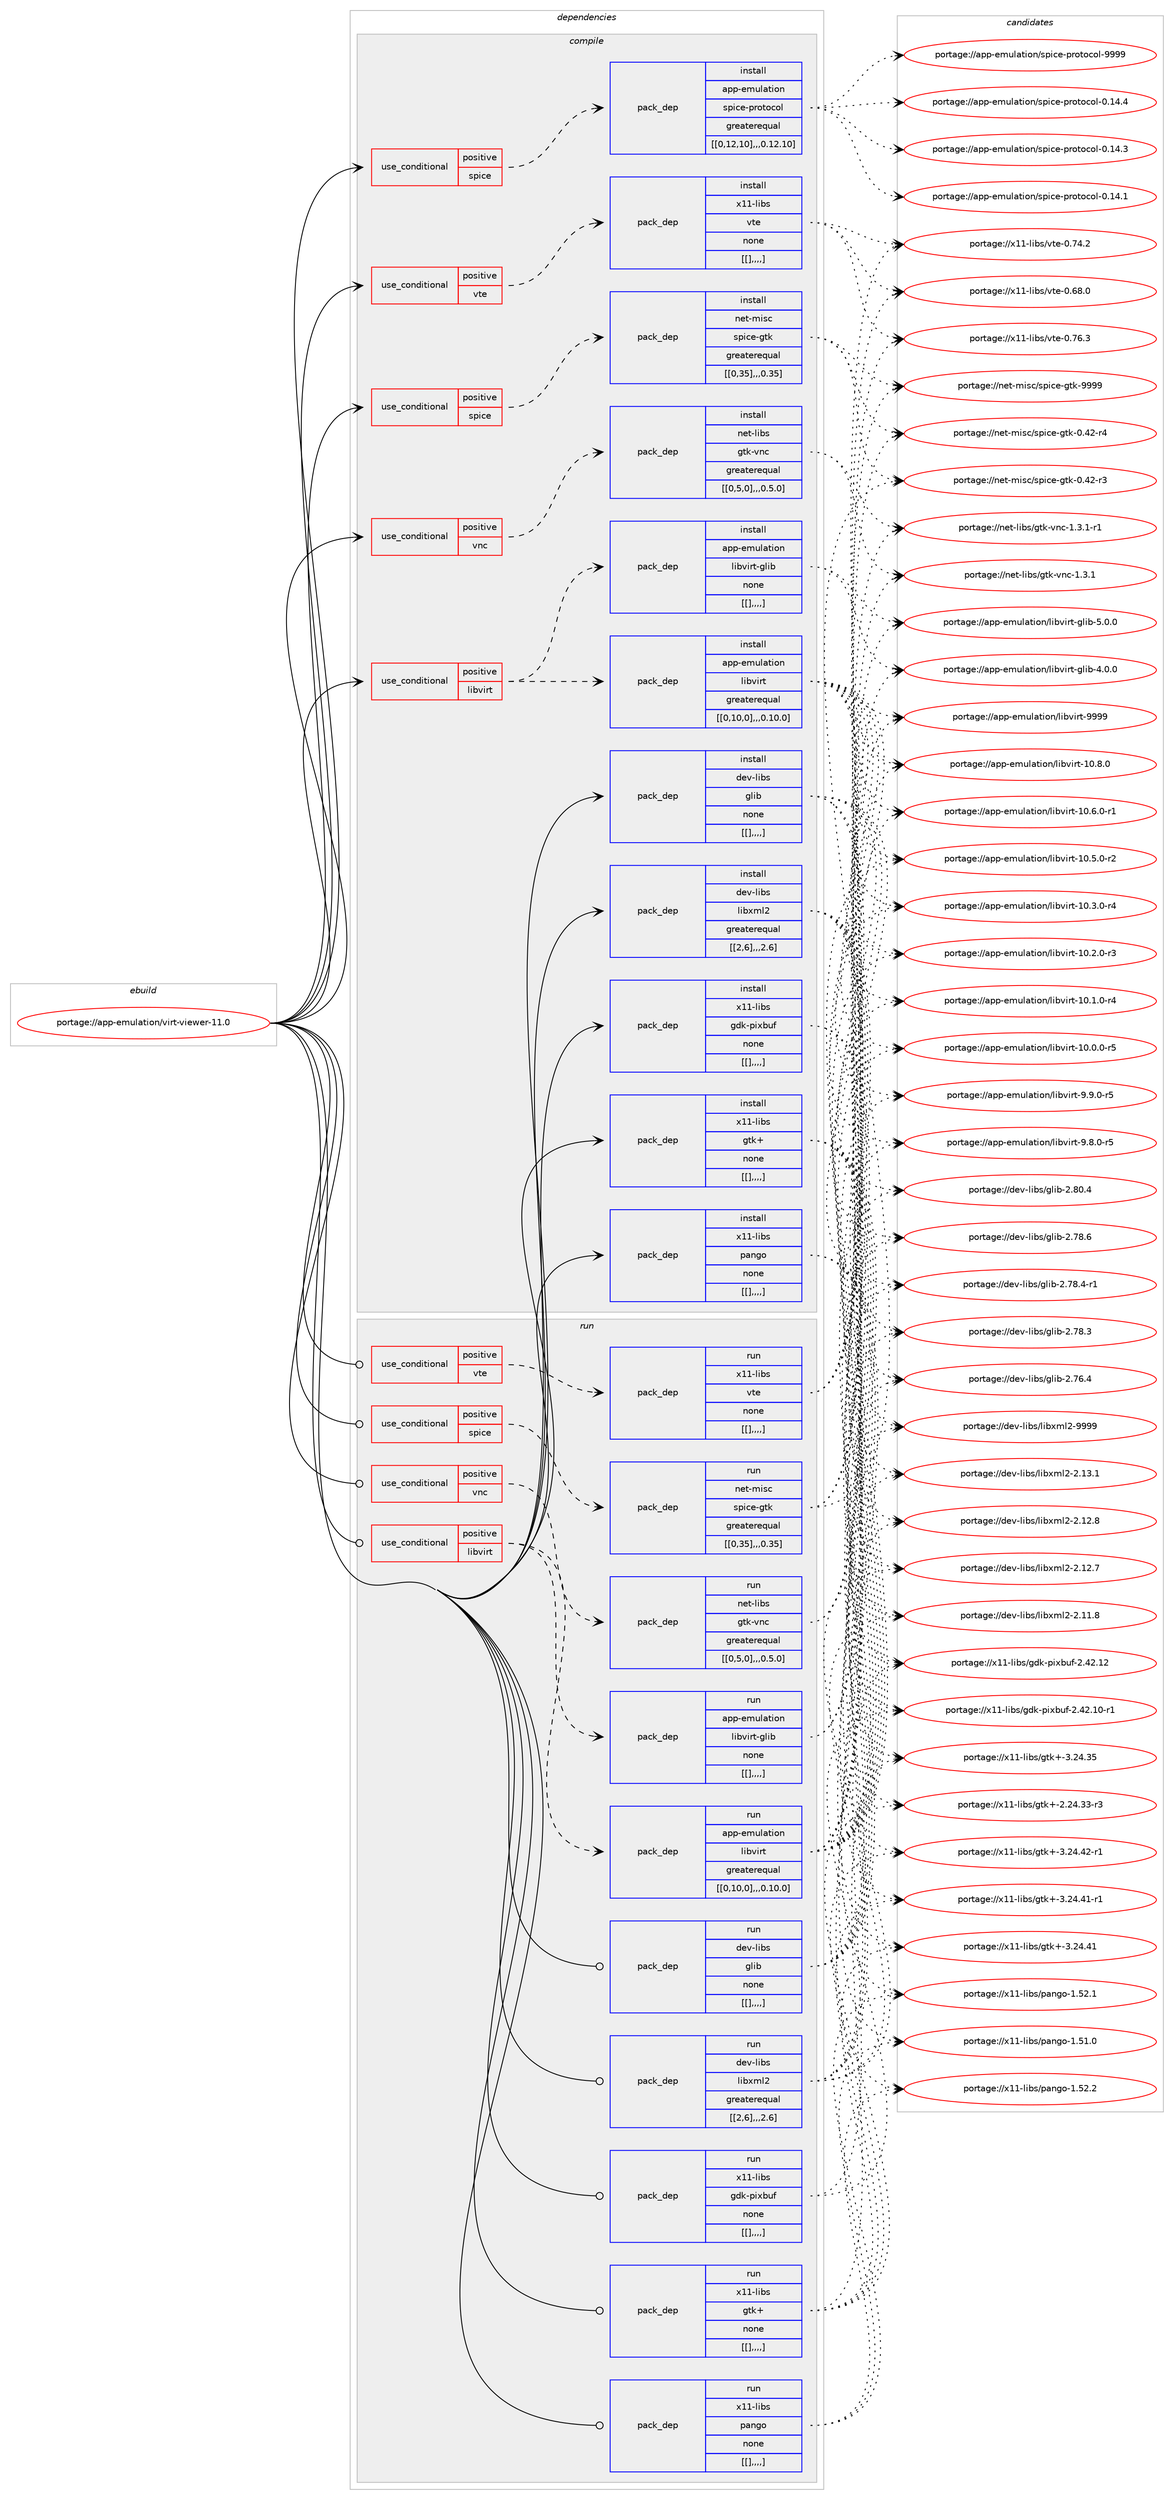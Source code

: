 digraph prolog {

# *************
# Graph options
# *************

newrank=true;
concentrate=true;
compound=true;
graph [rankdir=LR,fontname=Helvetica,fontsize=10,ranksep=1.5];#, ranksep=2.5, nodesep=0.2];
edge  [arrowhead=vee];
node  [fontname=Helvetica,fontsize=10];

# **********
# The ebuild
# **********

subgraph cluster_leftcol {
color=gray;
label=<<i>ebuild</i>>;
id [label="portage://app-emulation/virt-viewer-11.0", color=red, width=4, href="../app-emulation/virt-viewer-11.0.svg"];
}

# ****************
# The dependencies
# ****************

subgraph cluster_midcol {
color=gray;
label=<<i>dependencies</i>>;
subgraph cluster_compile {
fillcolor="#eeeeee";
style=filled;
label=<<i>compile</i>>;
subgraph cond7484 {
dependency26861 [label=<<TABLE BORDER="0" CELLBORDER="1" CELLSPACING="0" CELLPADDING="4"><TR><TD ROWSPAN="3" CELLPADDING="10">use_conditional</TD></TR><TR><TD>positive</TD></TR><TR><TD>libvirt</TD></TR></TABLE>>, shape=none, color=red];
subgraph pack19253 {
dependency26908 [label=<<TABLE BORDER="0" CELLBORDER="1" CELLSPACING="0" CELLPADDING="4" WIDTH="220"><TR><TD ROWSPAN="6" CELLPADDING="30">pack_dep</TD></TR><TR><TD WIDTH="110">install</TD></TR><TR><TD>app-emulation</TD></TR><TR><TD>libvirt</TD></TR><TR><TD>greaterequal</TD></TR><TR><TD>[[0,10,0],,,0.10.0]</TD></TR></TABLE>>, shape=none, color=blue];
}
dependency26861:e -> dependency26908:w [weight=20,style="dashed",arrowhead="vee"];
subgraph pack19256 {
dependency26913 [label=<<TABLE BORDER="0" CELLBORDER="1" CELLSPACING="0" CELLPADDING="4" WIDTH="220"><TR><TD ROWSPAN="6" CELLPADDING="30">pack_dep</TD></TR><TR><TD WIDTH="110">install</TD></TR><TR><TD>app-emulation</TD></TR><TR><TD>libvirt-glib</TD></TR><TR><TD>none</TD></TR><TR><TD>[[],,,,]</TD></TR></TABLE>>, shape=none, color=blue];
}
dependency26861:e -> dependency26913:w [weight=20,style="dashed",arrowhead="vee"];
}
id:e -> dependency26861:w [weight=20,style="solid",arrowhead="vee"];
subgraph cond7518 {
dependency26976 [label=<<TABLE BORDER="0" CELLBORDER="1" CELLSPACING="0" CELLPADDING="4"><TR><TD ROWSPAN="3" CELLPADDING="10">use_conditional</TD></TR><TR><TD>positive</TD></TR><TR><TD>spice</TD></TR></TABLE>>, shape=none, color=red];
subgraph pack19318 {
dependency27006 [label=<<TABLE BORDER="0" CELLBORDER="1" CELLSPACING="0" CELLPADDING="4" WIDTH="220"><TR><TD ROWSPAN="6" CELLPADDING="30">pack_dep</TD></TR><TR><TD WIDTH="110">install</TD></TR><TR><TD>app-emulation</TD></TR><TR><TD>spice-protocol</TD></TR><TR><TD>greaterequal</TD></TR><TR><TD>[[0,12,10],,,0.12.10]</TD></TR></TABLE>>, shape=none, color=blue];
}
dependency26976:e -> dependency27006:w [weight=20,style="dashed",arrowhead="vee"];
}
id:e -> dependency26976:w [weight=20,style="solid",arrowhead="vee"];
subgraph cond7532 {
dependency27029 [label=<<TABLE BORDER="0" CELLBORDER="1" CELLSPACING="0" CELLPADDING="4"><TR><TD ROWSPAN="3" CELLPADDING="10">use_conditional</TD></TR><TR><TD>positive</TD></TR><TR><TD>spice</TD></TR></TABLE>>, shape=none, color=red];
subgraph pack19338 {
dependency27033 [label=<<TABLE BORDER="0" CELLBORDER="1" CELLSPACING="0" CELLPADDING="4" WIDTH="220"><TR><TD ROWSPAN="6" CELLPADDING="30">pack_dep</TD></TR><TR><TD WIDTH="110">install</TD></TR><TR><TD>net-misc</TD></TR><TR><TD>spice-gtk</TD></TR><TR><TD>greaterequal</TD></TR><TR><TD>[[0,35],,,0.35]</TD></TR></TABLE>>, shape=none, color=blue];
}
dependency27029:e -> dependency27033:w [weight=20,style="dashed",arrowhead="vee"];
}
id:e -> dependency27029:w [weight=20,style="solid",arrowhead="vee"];
subgraph cond7546 {
dependency27065 [label=<<TABLE BORDER="0" CELLBORDER="1" CELLSPACING="0" CELLPADDING="4"><TR><TD ROWSPAN="3" CELLPADDING="10">use_conditional</TD></TR><TR><TD>positive</TD></TR><TR><TD>vnc</TD></TR></TABLE>>, shape=none, color=red];
subgraph pack19357 {
dependency27133 [label=<<TABLE BORDER="0" CELLBORDER="1" CELLSPACING="0" CELLPADDING="4" WIDTH="220"><TR><TD ROWSPAN="6" CELLPADDING="30">pack_dep</TD></TR><TR><TD WIDTH="110">install</TD></TR><TR><TD>net-libs</TD></TR><TR><TD>gtk-vnc</TD></TR><TR><TD>greaterequal</TD></TR><TR><TD>[[0,5,0],,,0.5.0]</TD></TR></TABLE>>, shape=none, color=blue];
}
dependency27065:e -> dependency27133:w [weight=20,style="dashed",arrowhead="vee"];
}
id:e -> dependency27065:w [weight=20,style="solid",arrowhead="vee"];
subgraph cond7579 {
dependency27139 [label=<<TABLE BORDER="0" CELLBORDER="1" CELLSPACING="0" CELLPADDING="4"><TR><TD ROWSPAN="3" CELLPADDING="10">use_conditional</TD></TR><TR><TD>positive</TD></TR><TR><TD>vte</TD></TR></TABLE>>, shape=none, color=red];
subgraph pack19411 {
dependency27160 [label=<<TABLE BORDER="0" CELLBORDER="1" CELLSPACING="0" CELLPADDING="4" WIDTH="220"><TR><TD ROWSPAN="6" CELLPADDING="30">pack_dep</TD></TR><TR><TD WIDTH="110">install</TD></TR><TR><TD>x11-libs</TD></TR><TR><TD>vte</TD></TR><TR><TD>none</TD></TR><TR><TD>[[],,,,]</TD></TR></TABLE>>, shape=none, color=blue];
}
dependency27139:e -> dependency27160:w [weight=20,style="dashed",arrowhead="vee"];
}
id:e -> dependency27139:w [weight=20,style="solid",arrowhead="vee"];
subgraph pack19429 {
dependency27163 [label=<<TABLE BORDER="0" CELLBORDER="1" CELLSPACING="0" CELLPADDING="4" WIDTH="220"><TR><TD ROWSPAN="6" CELLPADDING="30">pack_dep</TD></TR><TR><TD WIDTH="110">install</TD></TR><TR><TD>dev-libs</TD></TR><TR><TD>glib</TD></TR><TR><TD>none</TD></TR><TR><TD>[[],,,,]</TD></TR></TABLE>>, shape=none, color=blue];
}
id:e -> dependency27163:w [weight=20,style="solid",arrowhead="vee"];
subgraph pack19527 {
dependency27318 [label=<<TABLE BORDER="0" CELLBORDER="1" CELLSPACING="0" CELLPADDING="4" WIDTH="220"><TR><TD ROWSPAN="6" CELLPADDING="30">pack_dep</TD></TR><TR><TD WIDTH="110">install</TD></TR><TR><TD>dev-libs</TD></TR><TR><TD>libxml2</TD></TR><TR><TD>greaterequal</TD></TR><TR><TD>[[2,6],,,2.6]</TD></TR></TABLE>>, shape=none, color=blue];
}
id:e -> dependency27318:w [weight=20,style="solid",arrowhead="vee"];
subgraph pack19530 {
dependency27327 [label=<<TABLE BORDER="0" CELLBORDER="1" CELLSPACING="0" CELLPADDING="4" WIDTH="220"><TR><TD ROWSPAN="6" CELLPADDING="30">pack_dep</TD></TR><TR><TD WIDTH="110">install</TD></TR><TR><TD>x11-libs</TD></TR><TR><TD>gdk-pixbuf</TD></TR><TR><TD>none</TD></TR><TR><TD>[[],,,,]</TD></TR></TABLE>>, shape=none, color=blue];
}
id:e -> dependency27327:w [weight=20,style="solid",arrowhead="vee"];
subgraph pack19560 {
dependency27360 [label=<<TABLE BORDER="0" CELLBORDER="1" CELLSPACING="0" CELLPADDING="4" WIDTH="220"><TR><TD ROWSPAN="6" CELLPADDING="30">pack_dep</TD></TR><TR><TD WIDTH="110">install</TD></TR><TR><TD>x11-libs</TD></TR><TR><TD>gtk+</TD></TR><TR><TD>none</TD></TR><TR><TD>[[],,,,]</TD></TR></TABLE>>, shape=none, color=blue];
}
id:e -> dependency27360:w [weight=20,style="solid",arrowhead="vee"];
subgraph pack19566 {
dependency27365 [label=<<TABLE BORDER="0" CELLBORDER="1" CELLSPACING="0" CELLPADDING="4" WIDTH="220"><TR><TD ROWSPAN="6" CELLPADDING="30">pack_dep</TD></TR><TR><TD WIDTH="110">install</TD></TR><TR><TD>x11-libs</TD></TR><TR><TD>pango</TD></TR><TR><TD>none</TD></TR><TR><TD>[[],,,,]</TD></TR></TABLE>>, shape=none, color=blue];
}
id:e -> dependency27365:w [weight=20,style="solid",arrowhead="vee"];
}
subgraph cluster_compileandrun {
fillcolor="#eeeeee";
style=filled;
label=<<i>compile and run</i>>;
}
subgraph cluster_run {
fillcolor="#eeeeee";
style=filled;
label=<<i>run</i>>;
subgraph cond7677 {
dependency27488 [label=<<TABLE BORDER="0" CELLBORDER="1" CELLSPACING="0" CELLPADDING="4"><TR><TD ROWSPAN="3" CELLPADDING="10">use_conditional</TD></TR><TR><TD>positive</TD></TR><TR><TD>libvirt</TD></TR></TABLE>>, shape=none, color=red];
subgraph pack19733 {
dependency27657 [label=<<TABLE BORDER="0" CELLBORDER="1" CELLSPACING="0" CELLPADDING="4" WIDTH="220"><TR><TD ROWSPAN="6" CELLPADDING="30">pack_dep</TD></TR><TR><TD WIDTH="110">run</TD></TR><TR><TD>app-emulation</TD></TR><TR><TD>libvirt</TD></TR><TR><TD>greaterequal</TD></TR><TR><TD>[[0,10,0],,,0.10.0]</TD></TR></TABLE>>, shape=none, color=blue];
}
dependency27488:e -> dependency27657:w [weight=20,style="dashed",arrowhead="vee"];
subgraph pack19766 {
dependency27663 [label=<<TABLE BORDER="0" CELLBORDER="1" CELLSPACING="0" CELLPADDING="4" WIDTH="220"><TR><TD ROWSPAN="6" CELLPADDING="30">pack_dep</TD></TR><TR><TD WIDTH="110">run</TD></TR><TR><TD>app-emulation</TD></TR><TR><TD>libvirt-glib</TD></TR><TR><TD>none</TD></TR><TR><TD>[[],,,,]</TD></TR></TABLE>>, shape=none, color=blue];
}
dependency27488:e -> dependency27663:w [weight=20,style="dashed",arrowhead="vee"];
}
id:e -> dependency27488:w [weight=20,style="solid",arrowhead="odot"];
subgraph cond7749 {
dependency27696 [label=<<TABLE BORDER="0" CELLBORDER="1" CELLSPACING="0" CELLPADDING="4"><TR><TD ROWSPAN="3" CELLPADDING="10">use_conditional</TD></TR><TR><TD>positive</TD></TR><TR><TD>spice</TD></TR></TABLE>>, shape=none, color=red];
subgraph pack19805 {
dependency27753 [label=<<TABLE BORDER="0" CELLBORDER="1" CELLSPACING="0" CELLPADDING="4" WIDTH="220"><TR><TD ROWSPAN="6" CELLPADDING="30">pack_dep</TD></TR><TR><TD WIDTH="110">run</TD></TR><TR><TD>net-misc</TD></TR><TR><TD>spice-gtk</TD></TR><TR><TD>greaterequal</TD></TR><TR><TD>[[0,35],,,0.35]</TD></TR></TABLE>>, shape=none, color=blue];
}
dependency27696:e -> dependency27753:w [weight=20,style="dashed",arrowhead="vee"];
}
id:e -> dependency27696:w [weight=20,style="solid",arrowhead="odot"];
subgraph cond7789 {
dependency27896 [label=<<TABLE BORDER="0" CELLBORDER="1" CELLSPACING="0" CELLPADDING="4"><TR><TD ROWSPAN="3" CELLPADDING="10">use_conditional</TD></TR><TR><TD>positive</TD></TR><TR><TD>vnc</TD></TR></TABLE>>, shape=none, color=red];
subgraph pack19947 {
dependency27945 [label=<<TABLE BORDER="0" CELLBORDER="1" CELLSPACING="0" CELLPADDING="4" WIDTH="220"><TR><TD ROWSPAN="6" CELLPADDING="30">pack_dep</TD></TR><TR><TD WIDTH="110">run</TD></TR><TR><TD>net-libs</TD></TR><TR><TD>gtk-vnc</TD></TR><TR><TD>greaterequal</TD></TR><TR><TD>[[0,5,0],,,0.5.0]</TD></TR></TABLE>>, shape=none, color=blue];
}
dependency27896:e -> dependency27945:w [weight=20,style="dashed",arrowhead="vee"];
}
id:e -> dependency27896:w [weight=20,style="solid",arrowhead="odot"];
subgraph cond7814 {
dependency27954 [label=<<TABLE BORDER="0" CELLBORDER="1" CELLSPACING="0" CELLPADDING="4"><TR><TD ROWSPAN="3" CELLPADDING="10">use_conditional</TD></TR><TR><TD>positive</TD></TR><TR><TD>vte</TD></TR></TABLE>>, shape=none, color=red];
subgraph pack19999 {
dependency28002 [label=<<TABLE BORDER="0" CELLBORDER="1" CELLSPACING="0" CELLPADDING="4" WIDTH="220"><TR><TD ROWSPAN="6" CELLPADDING="30">pack_dep</TD></TR><TR><TD WIDTH="110">run</TD></TR><TR><TD>x11-libs</TD></TR><TR><TD>vte</TD></TR><TR><TD>none</TD></TR><TR><TD>[[],,,,]</TD></TR></TABLE>>, shape=none, color=blue];
}
dependency27954:e -> dependency28002:w [weight=20,style="dashed",arrowhead="vee"];
}
id:e -> dependency27954:w [weight=20,style="solid",arrowhead="odot"];
subgraph pack20027 {
dependency28074 [label=<<TABLE BORDER="0" CELLBORDER="1" CELLSPACING="0" CELLPADDING="4" WIDTH="220"><TR><TD ROWSPAN="6" CELLPADDING="30">pack_dep</TD></TR><TR><TD WIDTH="110">run</TD></TR><TR><TD>dev-libs</TD></TR><TR><TD>glib</TD></TR><TR><TD>none</TD></TR><TR><TD>[[],,,,]</TD></TR></TABLE>>, shape=none, color=blue];
}
id:e -> dependency28074:w [weight=20,style="solid",arrowhead="odot"];
subgraph pack20053 {
dependency28148 [label=<<TABLE BORDER="0" CELLBORDER="1" CELLSPACING="0" CELLPADDING="4" WIDTH="220"><TR><TD ROWSPAN="6" CELLPADDING="30">pack_dep</TD></TR><TR><TD WIDTH="110">run</TD></TR><TR><TD>dev-libs</TD></TR><TR><TD>libxml2</TD></TR><TR><TD>greaterequal</TD></TR><TR><TD>[[2,6],,,2.6]</TD></TR></TABLE>>, shape=none, color=blue];
}
id:e -> dependency28148:w [weight=20,style="solid",arrowhead="odot"];
subgraph pack20110 {
dependency28278 [label=<<TABLE BORDER="0" CELLBORDER="1" CELLSPACING="0" CELLPADDING="4" WIDTH="220"><TR><TD ROWSPAN="6" CELLPADDING="30">pack_dep</TD></TR><TR><TD WIDTH="110">run</TD></TR><TR><TD>x11-libs</TD></TR><TR><TD>gdk-pixbuf</TD></TR><TR><TD>none</TD></TR><TR><TD>[[],,,,]</TD></TR></TABLE>>, shape=none, color=blue];
}
id:e -> dependency28278:w [weight=20,style="solid",arrowhead="odot"];
subgraph pack20224 {
dependency28330 [label=<<TABLE BORDER="0" CELLBORDER="1" CELLSPACING="0" CELLPADDING="4" WIDTH="220"><TR><TD ROWSPAN="6" CELLPADDING="30">pack_dep</TD></TR><TR><TD WIDTH="110">run</TD></TR><TR><TD>x11-libs</TD></TR><TR><TD>gtk+</TD></TR><TR><TD>none</TD></TR><TR><TD>[[],,,,]</TD></TR></TABLE>>, shape=none, color=blue];
}
id:e -> dependency28330:w [weight=20,style="solid",arrowhead="odot"];
subgraph pack20239 {
dependency28380 [label=<<TABLE BORDER="0" CELLBORDER="1" CELLSPACING="0" CELLPADDING="4" WIDTH="220"><TR><TD ROWSPAN="6" CELLPADDING="30">pack_dep</TD></TR><TR><TD WIDTH="110">run</TD></TR><TR><TD>x11-libs</TD></TR><TR><TD>pango</TD></TR><TR><TD>none</TD></TR><TR><TD>[[],,,,]</TD></TR></TABLE>>, shape=none, color=blue];
}
id:e -> dependency28380:w [weight=20,style="solid",arrowhead="odot"];
}
}

# **************
# The candidates
# **************

subgraph cluster_choices {
rank=same;
color=gray;
label=<<i>candidates</i>>;

subgraph choice18566 {
color=black;
nodesep=1;
choice97112112451011091171089711610511111047108105981181051141164557575757 [label="portage://app-emulation/libvirt-9999", color=red, width=4,href="../app-emulation/libvirt-9999.svg"];
choice971121124510110911710897116105111110471081059811810511411645494846564648 [label="portage://app-emulation/libvirt-10.8.0", color=red, width=4,href="../app-emulation/libvirt-10.8.0.svg"];
choice9711211245101109117108971161051111104710810598118105114116454948465446484511449 [label="portage://app-emulation/libvirt-10.6.0-r1", color=red, width=4,href="../app-emulation/libvirt-10.6.0-r1.svg"];
choice9711211245101109117108971161051111104710810598118105114116454948465346484511450 [label="portage://app-emulation/libvirt-10.5.0-r2", color=red, width=4,href="../app-emulation/libvirt-10.5.0-r2.svg"];
choice9711211245101109117108971161051111104710810598118105114116454948465146484511452 [label="portage://app-emulation/libvirt-10.3.0-r4", color=red, width=4,href="../app-emulation/libvirt-10.3.0-r4.svg"];
choice9711211245101109117108971161051111104710810598118105114116454948465046484511451 [label="portage://app-emulation/libvirt-10.2.0-r3", color=red, width=4,href="../app-emulation/libvirt-10.2.0-r3.svg"];
choice9711211245101109117108971161051111104710810598118105114116454948464946484511452 [label="portage://app-emulation/libvirt-10.1.0-r4", color=red, width=4,href="../app-emulation/libvirt-10.1.0-r4.svg"];
choice9711211245101109117108971161051111104710810598118105114116454948464846484511453 [label="portage://app-emulation/libvirt-10.0.0-r5", color=red, width=4,href="../app-emulation/libvirt-10.0.0-r5.svg"];
choice97112112451011091171089711610511111047108105981181051141164557465746484511453 [label="portage://app-emulation/libvirt-9.9.0-r5", color=red, width=4,href="../app-emulation/libvirt-9.9.0-r5.svg"];
choice97112112451011091171089711610511111047108105981181051141164557465646484511453 [label="portage://app-emulation/libvirt-9.8.0-r5", color=red, width=4,href="../app-emulation/libvirt-9.8.0-r5.svg"];
dependency26908:e -> choice97112112451011091171089711610511111047108105981181051141164557575757:w [style=dotted,weight="100"];
dependency26908:e -> choice971121124510110911710897116105111110471081059811810511411645494846564648:w [style=dotted,weight="100"];
dependency26908:e -> choice9711211245101109117108971161051111104710810598118105114116454948465446484511449:w [style=dotted,weight="100"];
dependency26908:e -> choice9711211245101109117108971161051111104710810598118105114116454948465346484511450:w [style=dotted,weight="100"];
dependency26908:e -> choice9711211245101109117108971161051111104710810598118105114116454948465146484511452:w [style=dotted,weight="100"];
dependency26908:e -> choice9711211245101109117108971161051111104710810598118105114116454948465046484511451:w [style=dotted,weight="100"];
dependency26908:e -> choice9711211245101109117108971161051111104710810598118105114116454948464946484511452:w [style=dotted,weight="100"];
dependency26908:e -> choice9711211245101109117108971161051111104710810598118105114116454948464846484511453:w [style=dotted,weight="100"];
dependency26908:e -> choice97112112451011091171089711610511111047108105981181051141164557465746484511453:w [style=dotted,weight="100"];
dependency26908:e -> choice97112112451011091171089711610511111047108105981181051141164557465646484511453:w [style=dotted,weight="100"];
}
subgraph choice18567 {
color=black;
nodesep=1;
choice97112112451011091171089711610511111047108105981181051141164510310810598455346484648 [label="portage://app-emulation/libvirt-glib-5.0.0", color=red, width=4,href="../app-emulation/libvirt-glib-5.0.0.svg"];
choice97112112451011091171089711610511111047108105981181051141164510310810598455246484648 [label="portage://app-emulation/libvirt-glib-4.0.0", color=red, width=4,href="../app-emulation/libvirt-glib-4.0.0.svg"];
dependency26913:e -> choice97112112451011091171089711610511111047108105981181051141164510310810598455346484648:w [style=dotted,weight="100"];
dependency26913:e -> choice97112112451011091171089711610511111047108105981181051141164510310810598455246484648:w [style=dotted,weight="100"];
}
subgraph choice18568 {
color=black;
nodesep=1;
choice971121124510110911710897116105111110471151121059910145112114111116111991111084557575757 [label="portage://app-emulation/spice-protocol-9999", color=red, width=4,href="../app-emulation/spice-protocol-9999.svg"];
choice9711211245101109117108971161051111104711511210599101451121141111161119911110845484649524652 [label="portage://app-emulation/spice-protocol-0.14.4", color=red, width=4,href="../app-emulation/spice-protocol-0.14.4.svg"];
choice9711211245101109117108971161051111104711511210599101451121141111161119911110845484649524651 [label="portage://app-emulation/spice-protocol-0.14.3", color=red, width=4,href="../app-emulation/spice-protocol-0.14.3.svg"];
choice9711211245101109117108971161051111104711511210599101451121141111161119911110845484649524649 [label="portage://app-emulation/spice-protocol-0.14.1", color=red, width=4,href="../app-emulation/spice-protocol-0.14.1.svg"];
dependency27006:e -> choice971121124510110911710897116105111110471151121059910145112114111116111991111084557575757:w [style=dotted,weight="100"];
dependency27006:e -> choice9711211245101109117108971161051111104711511210599101451121141111161119911110845484649524652:w [style=dotted,weight="100"];
dependency27006:e -> choice9711211245101109117108971161051111104711511210599101451121141111161119911110845484649524651:w [style=dotted,weight="100"];
dependency27006:e -> choice9711211245101109117108971161051111104711511210599101451121141111161119911110845484649524649:w [style=dotted,weight="100"];
}
subgraph choice18570 {
color=black;
nodesep=1;
choice11010111645109105115994711511210599101451031161074557575757 [label="portage://net-misc/spice-gtk-9999", color=red, width=4,href="../net-misc/spice-gtk-9999.svg"];
choice110101116451091051159947115112105991014510311610745484652504511452 [label="portage://net-misc/spice-gtk-0.42-r4", color=red, width=4,href="../net-misc/spice-gtk-0.42-r4.svg"];
choice110101116451091051159947115112105991014510311610745484652504511451 [label="portage://net-misc/spice-gtk-0.42-r3", color=red, width=4,href="../net-misc/spice-gtk-0.42-r3.svg"];
dependency27033:e -> choice11010111645109105115994711511210599101451031161074557575757:w [style=dotted,weight="100"];
dependency27033:e -> choice110101116451091051159947115112105991014510311610745484652504511452:w [style=dotted,weight="100"];
dependency27033:e -> choice110101116451091051159947115112105991014510311610745484652504511451:w [style=dotted,weight="100"];
}
subgraph choice18573 {
color=black;
nodesep=1;
choice11010111645108105981154710311610745118110994549465146494511449 [label="portage://net-libs/gtk-vnc-1.3.1-r1", color=red, width=4,href="../net-libs/gtk-vnc-1.3.1-r1.svg"];
choice1101011164510810598115471031161074511811099454946514649 [label="portage://net-libs/gtk-vnc-1.3.1", color=red, width=4,href="../net-libs/gtk-vnc-1.3.1.svg"];
dependency27133:e -> choice11010111645108105981154710311610745118110994549465146494511449:w [style=dotted,weight="100"];
dependency27133:e -> choice1101011164510810598115471031161074511811099454946514649:w [style=dotted,weight="100"];
}
subgraph choice18582 {
color=black;
nodesep=1;
choice120494945108105981154711811610145484655544651 [label="portage://x11-libs/vte-0.76.3", color=red, width=4,href="../x11-libs/vte-0.76.3.svg"];
choice120494945108105981154711811610145484655524650 [label="portage://x11-libs/vte-0.74.2", color=red, width=4,href="../x11-libs/vte-0.74.2.svg"];
choice120494945108105981154711811610145484654564648 [label="portage://x11-libs/vte-0.68.0", color=red, width=4,href="../x11-libs/vte-0.68.0.svg"];
dependency27160:e -> choice120494945108105981154711811610145484655544651:w [style=dotted,weight="100"];
dependency27160:e -> choice120494945108105981154711811610145484655524650:w [style=dotted,weight="100"];
dependency27160:e -> choice120494945108105981154711811610145484654564648:w [style=dotted,weight="100"];
}
subgraph choice18585 {
color=black;
nodesep=1;
choice1001011184510810598115471031081059845504656484652 [label="portage://dev-libs/glib-2.80.4", color=red, width=4,href="../dev-libs/glib-2.80.4.svg"];
choice1001011184510810598115471031081059845504655564654 [label="portage://dev-libs/glib-2.78.6", color=red, width=4,href="../dev-libs/glib-2.78.6.svg"];
choice10010111845108105981154710310810598455046555646524511449 [label="portage://dev-libs/glib-2.78.4-r1", color=red, width=4,href="../dev-libs/glib-2.78.4-r1.svg"];
choice1001011184510810598115471031081059845504655564651 [label="portage://dev-libs/glib-2.78.3", color=red, width=4,href="../dev-libs/glib-2.78.3.svg"];
choice1001011184510810598115471031081059845504655544652 [label="portage://dev-libs/glib-2.76.4", color=red, width=4,href="../dev-libs/glib-2.76.4.svg"];
dependency27163:e -> choice1001011184510810598115471031081059845504656484652:w [style=dotted,weight="100"];
dependency27163:e -> choice1001011184510810598115471031081059845504655564654:w [style=dotted,weight="100"];
dependency27163:e -> choice10010111845108105981154710310810598455046555646524511449:w [style=dotted,weight="100"];
dependency27163:e -> choice1001011184510810598115471031081059845504655564651:w [style=dotted,weight="100"];
dependency27163:e -> choice1001011184510810598115471031081059845504655544652:w [style=dotted,weight="100"];
}
subgraph choice18595 {
color=black;
nodesep=1;
choice10010111845108105981154710810598120109108504557575757 [label="portage://dev-libs/libxml2-9999", color=red, width=4,href="../dev-libs/libxml2-9999.svg"];
choice100101118451081059811547108105981201091085045504649514649 [label="portage://dev-libs/libxml2-2.13.1", color=red, width=4,href="../dev-libs/libxml2-2.13.1.svg"];
choice100101118451081059811547108105981201091085045504649504656 [label="portage://dev-libs/libxml2-2.12.8", color=red, width=4,href="../dev-libs/libxml2-2.12.8.svg"];
choice100101118451081059811547108105981201091085045504649504655 [label="portage://dev-libs/libxml2-2.12.7", color=red, width=4,href="../dev-libs/libxml2-2.12.7.svg"];
choice100101118451081059811547108105981201091085045504649494656 [label="portage://dev-libs/libxml2-2.11.8", color=red, width=4,href="../dev-libs/libxml2-2.11.8.svg"];
dependency27318:e -> choice10010111845108105981154710810598120109108504557575757:w [style=dotted,weight="100"];
dependency27318:e -> choice100101118451081059811547108105981201091085045504649514649:w [style=dotted,weight="100"];
dependency27318:e -> choice100101118451081059811547108105981201091085045504649504656:w [style=dotted,weight="100"];
dependency27318:e -> choice100101118451081059811547108105981201091085045504649504655:w [style=dotted,weight="100"];
dependency27318:e -> choice100101118451081059811547108105981201091085045504649494656:w [style=dotted,weight="100"];
}
subgraph choice18599 {
color=black;
nodesep=1;
choice120494945108105981154710310010745112105120981171024550465250464950 [label="portage://x11-libs/gdk-pixbuf-2.42.12", color=red, width=4,href="../x11-libs/gdk-pixbuf-2.42.12.svg"];
choice1204949451081059811547103100107451121051209811710245504652504649484511449 [label="portage://x11-libs/gdk-pixbuf-2.42.10-r1", color=red, width=4,href="../x11-libs/gdk-pixbuf-2.42.10-r1.svg"];
dependency27327:e -> choice120494945108105981154710310010745112105120981171024550465250464950:w [style=dotted,weight="100"];
dependency27327:e -> choice1204949451081059811547103100107451121051209811710245504652504649484511449:w [style=dotted,weight="100"];
}
subgraph choice18601 {
color=black;
nodesep=1;
choice12049494510810598115471031161074345514650524652504511449 [label="portage://x11-libs/gtk+-3.24.42-r1", color=red, width=4,href="../x11-libs/gtk+-3.24.42-r1.svg"];
choice12049494510810598115471031161074345514650524652494511449 [label="portage://x11-libs/gtk+-3.24.41-r1", color=red, width=4,href="../x11-libs/gtk+-3.24.41-r1.svg"];
choice1204949451081059811547103116107434551465052465249 [label="portage://x11-libs/gtk+-3.24.41", color=red, width=4,href="../x11-libs/gtk+-3.24.41.svg"];
choice1204949451081059811547103116107434551465052465153 [label="portage://x11-libs/gtk+-3.24.35", color=red, width=4,href="../x11-libs/gtk+-3.24.35.svg"];
choice12049494510810598115471031161074345504650524651514511451 [label="portage://x11-libs/gtk+-2.24.33-r3", color=red, width=4,href="../x11-libs/gtk+-2.24.33-r3.svg"];
dependency27360:e -> choice12049494510810598115471031161074345514650524652504511449:w [style=dotted,weight="100"];
dependency27360:e -> choice12049494510810598115471031161074345514650524652494511449:w [style=dotted,weight="100"];
dependency27360:e -> choice1204949451081059811547103116107434551465052465249:w [style=dotted,weight="100"];
dependency27360:e -> choice1204949451081059811547103116107434551465052465153:w [style=dotted,weight="100"];
dependency27360:e -> choice12049494510810598115471031161074345504650524651514511451:w [style=dotted,weight="100"];
}
subgraph choice18608 {
color=black;
nodesep=1;
choice12049494510810598115471129711010311145494653504650 [label="portage://x11-libs/pango-1.52.2", color=red, width=4,href="../x11-libs/pango-1.52.2.svg"];
choice12049494510810598115471129711010311145494653504649 [label="portage://x11-libs/pango-1.52.1", color=red, width=4,href="../x11-libs/pango-1.52.1.svg"];
choice12049494510810598115471129711010311145494653494648 [label="portage://x11-libs/pango-1.51.0", color=red, width=4,href="../x11-libs/pango-1.51.0.svg"];
dependency27365:e -> choice12049494510810598115471129711010311145494653504650:w [style=dotted,weight="100"];
dependency27365:e -> choice12049494510810598115471129711010311145494653504649:w [style=dotted,weight="100"];
dependency27365:e -> choice12049494510810598115471129711010311145494653494648:w [style=dotted,weight="100"];
}
subgraph choice18618 {
color=black;
nodesep=1;
choice97112112451011091171089711610511111047108105981181051141164557575757 [label="portage://app-emulation/libvirt-9999", color=red, width=4,href="../app-emulation/libvirt-9999.svg"];
choice971121124510110911710897116105111110471081059811810511411645494846564648 [label="portage://app-emulation/libvirt-10.8.0", color=red, width=4,href="../app-emulation/libvirt-10.8.0.svg"];
choice9711211245101109117108971161051111104710810598118105114116454948465446484511449 [label="portage://app-emulation/libvirt-10.6.0-r1", color=red, width=4,href="../app-emulation/libvirt-10.6.0-r1.svg"];
choice9711211245101109117108971161051111104710810598118105114116454948465346484511450 [label="portage://app-emulation/libvirt-10.5.0-r2", color=red, width=4,href="../app-emulation/libvirt-10.5.0-r2.svg"];
choice9711211245101109117108971161051111104710810598118105114116454948465146484511452 [label="portage://app-emulation/libvirt-10.3.0-r4", color=red, width=4,href="../app-emulation/libvirt-10.3.0-r4.svg"];
choice9711211245101109117108971161051111104710810598118105114116454948465046484511451 [label="portage://app-emulation/libvirt-10.2.0-r3", color=red, width=4,href="../app-emulation/libvirt-10.2.0-r3.svg"];
choice9711211245101109117108971161051111104710810598118105114116454948464946484511452 [label="portage://app-emulation/libvirt-10.1.0-r4", color=red, width=4,href="../app-emulation/libvirt-10.1.0-r4.svg"];
choice9711211245101109117108971161051111104710810598118105114116454948464846484511453 [label="portage://app-emulation/libvirt-10.0.0-r5", color=red, width=4,href="../app-emulation/libvirt-10.0.0-r5.svg"];
choice97112112451011091171089711610511111047108105981181051141164557465746484511453 [label="portage://app-emulation/libvirt-9.9.0-r5", color=red, width=4,href="../app-emulation/libvirt-9.9.0-r5.svg"];
choice97112112451011091171089711610511111047108105981181051141164557465646484511453 [label="portage://app-emulation/libvirt-9.8.0-r5", color=red, width=4,href="../app-emulation/libvirt-9.8.0-r5.svg"];
dependency27657:e -> choice97112112451011091171089711610511111047108105981181051141164557575757:w [style=dotted,weight="100"];
dependency27657:e -> choice971121124510110911710897116105111110471081059811810511411645494846564648:w [style=dotted,weight="100"];
dependency27657:e -> choice9711211245101109117108971161051111104710810598118105114116454948465446484511449:w [style=dotted,weight="100"];
dependency27657:e -> choice9711211245101109117108971161051111104710810598118105114116454948465346484511450:w [style=dotted,weight="100"];
dependency27657:e -> choice9711211245101109117108971161051111104710810598118105114116454948465146484511452:w [style=dotted,weight="100"];
dependency27657:e -> choice9711211245101109117108971161051111104710810598118105114116454948465046484511451:w [style=dotted,weight="100"];
dependency27657:e -> choice9711211245101109117108971161051111104710810598118105114116454948464946484511452:w [style=dotted,weight="100"];
dependency27657:e -> choice9711211245101109117108971161051111104710810598118105114116454948464846484511453:w [style=dotted,weight="100"];
dependency27657:e -> choice97112112451011091171089711610511111047108105981181051141164557465746484511453:w [style=dotted,weight="100"];
dependency27657:e -> choice97112112451011091171089711610511111047108105981181051141164557465646484511453:w [style=dotted,weight="100"];
}
subgraph choice18630 {
color=black;
nodesep=1;
choice97112112451011091171089711610511111047108105981181051141164510310810598455346484648 [label="portage://app-emulation/libvirt-glib-5.0.0", color=red, width=4,href="../app-emulation/libvirt-glib-5.0.0.svg"];
choice97112112451011091171089711610511111047108105981181051141164510310810598455246484648 [label="portage://app-emulation/libvirt-glib-4.0.0", color=red, width=4,href="../app-emulation/libvirt-glib-4.0.0.svg"];
dependency27663:e -> choice97112112451011091171089711610511111047108105981181051141164510310810598455346484648:w [style=dotted,weight="100"];
dependency27663:e -> choice97112112451011091171089711610511111047108105981181051141164510310810598455246484648:w [style=dotted,weight="100"];
}
subgraph choice18640 {
color=black;
nodesep=1;
choice11010111645109105115994711511210599101451031161074557575757 [label="portage://net-misc/spice-gtk-9999", color=red, width=4,href="../net-misc/spice-gtk-9999.svg"];
choice110101116451091051159947115112105991014510311610745484652504511452 [label="portage://net-misc/spice-gtk-0.42-r4", color=red, width=4,href="../net-misc/spice-gtk-0.42-r4.svg"];
choice110101116451091051159947115112105991014510311610745484652504511451 [label="portage://net-misc/spice-gtk-0.42-r3", color=red, width=4,href="../net-misc/spice-gtk-0.42-r3.svg"];
dependency27753:e -> choice11010111645109105115994711511210599101451031161074557575757:w [style=dotted,weight="100"];
dependency27753:e -> choice110101116451091051159947115112105991014510311610745484652504511452:w [style=dotted,weight="100"];
dependency27753:e -> choice110101116451091051159947115112105991014510311610745484652504511451:w [style=dotted,weight="100"];
}
subgraph choice18653 {
color=black;
nodesep=1;
choice11010111645108105981154710311610745118110994549465146494511449 [label="portage://net-libs/gtk-vnc-1.3.1-r1", color=red, width=4,href="../net-libs/gtk-vnc-1.3.1-r1.svg"];
choice1101011164510810598115471031161074511811099454946514649 [label="portage://net-libs/gtk-vnc-1.3.1", color=red, width=4,href="../net-libs/gtk-vnc-1.3.1.svg"];
dependency27945:e -> choice11010111645108105981154710311610745118110994549465146494511449:w [style=dotted,weight="100"];
dependency27945:e -> choice1101011164510810598115471031161074511811099454946514649:w [style=dotted,weight="100"];
}
subgraph choice18659 {
color=black;
nodesep=1;
choice120494945108105981154711811610145484655544651 [label="portage://x11-libs/vte-0.76.3", color=red, width=4,href="../x11-libs/vte-0.76.3.svg"];
choice120494945108105981154711811610145484655524650 [label="portage://x11-libs/vte-0.74.2", color=red, width=4,href="../x11-libs/vte-0.74.2.svg"];
choice120494945108105981154711811610145484654564648 [label="portage://x11-libs/vte-0.68.0", color=red, width=4,href="../x11-libs/vte-0.68.0.svg"];
dependency28002:e -> choice120494945108105981154711811610145484655544651:w [style=dotted,weight="100"];
dependency28002:e -> choice120494945108105981154711811610145484655524650:w [style=dotted,weight="100"];
dependency28002:e -> choice120494945108105981154711811610145484654564648:w [style=dotted,weight="100"];
}
subgraph choice18675 {
color=black;
nodesep=1;
choice1001011184510810598115471031081059845504656484652 [label="portage://dev-libs/glib-2.80.4", color=red, width=4,href="../dev-libs/glib-2.80.4.svg"];
choice1001011184510810598115471031081059845504655564654 [label="portage://dev-libs/glib-2.78.6", color=red, width=4,href="../dev-libs/glib-2.78.6.svg"];
choice10010111845108105981154710310810598455046555646524511449 [label="portage://dev-libs/glib-2.78.4-r1", color=red, width=4,href="../dev-libs/glib-2.78.4-r1.svg"];
choice1001011184510810598115471031081059845504655564651 [label="portage://dev-libs/glib-2.78.3", color=red, width=4,href="../dev-libs/glib-2.78.3.svg"];
choice1001011184510810598115471031081059845504655544652 [label="portage://dev-libs/glib-2.76.4", color=red, width=4,href="../dev-libs/glib-2.76.4.svg"];
dependency28074:e -> choice1001011184510810598115471031081059845504656484652:w [style=dotted,weight="100"];
dependency28074:e -> choice1001011184510810598115471031081059845504655564654:w [style=dotted,weight="100"];
dependency28074:e -> choice10010111845108105981154710310810598455046555646524511449:w [style=dotted,weight="100"];
dependency28074:e -> choice1001011184510810598115471031081059845504655564651:w [style=dotted,weight="100"];
dependency28074:e -> choice1001011184510810598115471031081059845504655544652:w [style=dotted,weight="100"];
}
subgraph choice18681 {
color=black;
nodesep=1;
choice10010111845108105981154710810598120109108504557575757 [label="portage://dev-libs/libxml2-9999", color=red, width=4,href="../dev-libs/libxml2-9999.svg"];
choice100101118451081059811547108105981201091085045504649514649 [label="portage://dev-libs/libxml2-2.13.1", color=red, width=4,href="../dev-libs/libxml2-2.13.1.svg"];
choice100101118451081059811547108105981201091085045504649504656 [label="portage://dev-libs/libxml2-2.12.8", color=red, width=4,href="../dev-libs/libxml2-2.12.8.svg"];
choice100101118451081059811547108105981201091085045504649504655 [label="portage://dev-libs/libxml2-2.12.7", color=red, width=4,href="../dev-libs/libxml2-2.12.7.svg"];
choice100101118451081059811547108105981201091085045504649494656 [label="portage://dev-libs/libxml2-2.11.8", color=red, width=4,href="../dev-libs/libxml2-2.11.8.svg"];
dependency28148:e -> choice10010111845108105981154710810598120109108504557575757:w [style=dotted,weight="100"];
dependency28148:e -> choice100101118451081059811547108105981201091085045504649514649:w [style=dotted,weight="100"];
dependency28148:e -> choice100101118451081059811547108105981201091085045504649504656:w [style=dotted,weight="100"];
dependency28148:e -> choice100101118451081059811547108105981201091085045504649504655:w [style=dotted,weight="100"];
dependency28148:e -> choice100101118451081059811547108105981201091085045504649494656:w [style=dotted,weight="100"];
}
subgraph choice18694 {
color=black;
nodesep=1;
choice120494945108105981154710310010745112105120981171024550465250464950 [label="portage://x11-libs/gdk-pixbuf-2.42.12", color=red, width=4,href="../x11-libs/gdk-pixbuf-2.42.12.svg"];
choice1204949451081059811547103100107451121051209811710245504652504649484511449 [label="portage://x11-libs/gdk-pixbuf-2.42.10-r1", color=red, width=4,href="../x11-libs/gdk-pixbuf-2.42.10-r1.svg"];
dependency28278:e -> choice120494945108105981154710310010745112105120981171024550465250464950:w [style=dotted,weight="100"];
dependency28278:e -> choice1204949451081059811547103100107451121051209811710245504652504649484511449:w [style=dotted,weight="100"];
}
subgraph choice18698 {
color=black;
nodesep=1;
choice12049494510810598115471031161074345514650524652504511449 [label="portage://x11-libs/gtk+-3.24.42-r1", color=red, width=4,href="../x11-libs/gtk+-3.24.42-r1.svg"];
choice12049494510810598115471031161074345514650524652494511449 [label="portage://x11-libs/gtk+-3.24.41-r1", color=red, width=4,href="../x11-libs/gtk+-3.24.41-r1.svg"];
choice1204949451081059811547103116107434551465052465249 [label="portage://x11-libs/gtk+-3.24.41", color=red, width=4,href="../x11-libs/gtk+-3.24.41.svg"];
choice1204949451081059811547103116107434551465052465153 [label="portage://x11-libs/gtk+-3.24.35", color=red, width=4,href="../x11-libs/gtk+-3.24.35.svg"];
choice12049494510810598115471031161074345504650524651514511451 [label="portage://x11-libs/gtk+-2.24.33-r3", color=red, width=4,href="../x11-libs/gtk+-2.24.33-r3.svg"];
dependency28330:e -> choice12049494510810598115471031161074345514650524652504511449:w [style=dotted,weight="100"];
dependency28330:e -> choice12049494510810598115471031161074345514650524652494511449:w [style=dotted,weight="100"];
dependency28330:e -> choice1204949451081059811547103116107434551465052465249:w [style=dotted,weight="100"];
dependency28330:e -> choice1204949451081059811547103116107434551465052465153:w [style=dotted,weight="100"];
dependency28330:e -> choice12049494510810598115471031161074345504650524651514511451:w [style=dotted,weight="100"];
}
subgraph choice18700 {
color=black;
nodesep=1;
choice12049494510810598115471129711010311145494653504650 [label="portage://x11-libs/pango-1.52.2", color=red, width=4,href="../x11-libs/pango-1.52.2.svg"];
choice12049494510810598115471129711010311145494653504649 [label="portage://x11-libs/pango-1.52.1", color=red, width=4,href="../x11-libs/pango-1.52.1.svg"];
choice12049494510810598115471129711010311145494653494648 [label="portage://x11-libs/pango-1.51.0", color=red, width=4,href="../x11-libs/pango-1.51.0.svg"];
dependency28380:e -> choice12049494510810598115471129711010311145494653504650:w [style=dotted,weight="100"];
dependency28380:e -> choice12049494510810598115471129711010311145494653504649:w [style=dotted,weight="100"];
dependency28380:e -> choice12049494510810598115471129711010311145494653494648:w [style=dotted,weight="100"];
}
}

}
